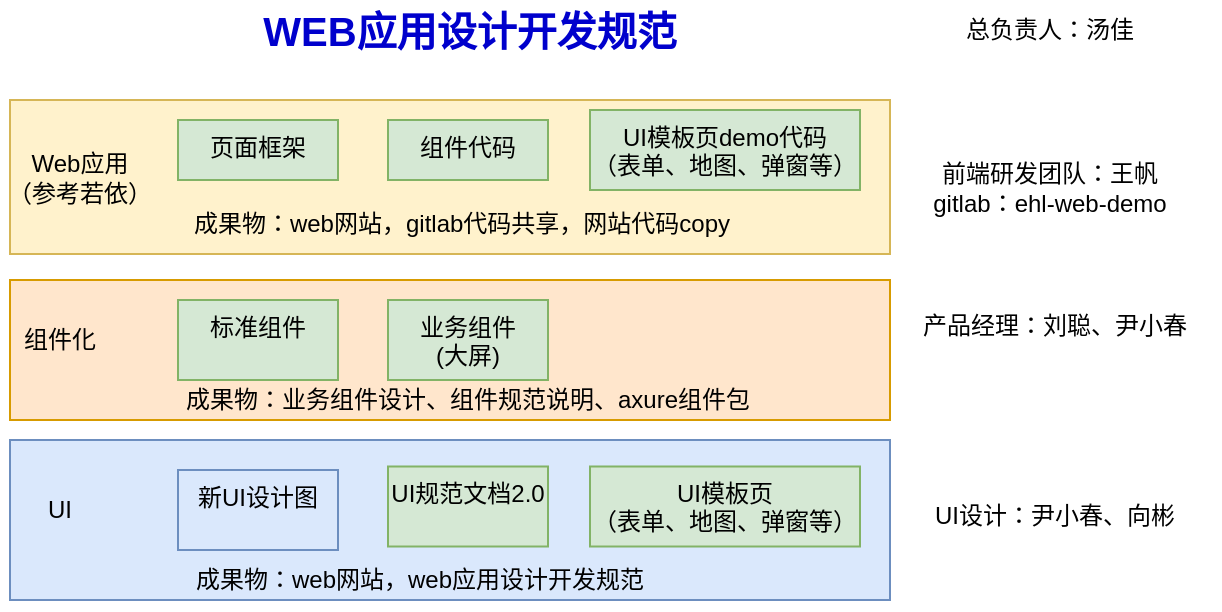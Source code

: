 <mxfile version="24.3.0" type="github">
  <diagram name="UI及组件化" id="z0EhWLpogA51Fq5rZ20b">
    <mxGraphModel dx="989" dy="486" grid="1" gridSize="10" guides="1" tooltips="1" connect="1" arrows="1" fold="1" page="1" pageScale="1" pageWidth="827" pageHeight="1169" math="0" shadow="0">
      <root>
        <mxCell id="0" />
        <mxCell id="1" parent="0" />
        <mxCell id="tG885CDq0jZlOQL7Jjer-1" value="" style="rounded=0;whiteSpace=wrap;html=1;fillColor=#fff2cc;strokeColor=#d6b656;" vertex="1" parent="1">
          <mxGeometry x="40" y="170" width="440" height="77" as="geometry" />
        </mxCell>
        <mxCell id="tG885CDq0jZlOQL7Jjer-3" value="" style="rounded=0;whiteSpace=wrap;html=1;fillColor=#ffe6cc;strokeColor=#d79b00;" vertex="1" parent="1">
          <mxGeometry x="40" y="260" width="440" height="70" as="geometry" />
        </mxCell>
        <mxCell id="tG885CDq0jZlOQL7Jjer-4" value="" style="rounded=0;whiteSpace=wrap;html=1;fillColor=#dae8fc;strokeColor=#6c8ebf;" vertex="1" parent="1">
          <mxGeometry x="40" y="340" width="440" height="80" as="geometry" />
        </mxCell>
        <mxCell id="tG885CDq0jZlOQL7Jjer-5" value="UI" style="text;html=1;align=center;verticalAlign=middle;whiteSpace=wrap;rounded=0;" vertex="1" parent="1">
          <mxGeometry x="40" y="360" width="50" height="30" as="geometry" />
        </mxCell>
        <mxCell id="tG885CDq0jZlOQL7Jjer-6" value="&lt;span style=&quot;color: rgb(0, 0, 0); font-family: Helvetica; font-size: 12px; font-style: normal; font-variant-ligatures: normal; font-variant-caps: normal; font-weight: 400; letter-spacing: normal; orphans: 2; text-indent: 0px; text-transform: none; widows: 2; word-spacing: 0px; -webkit-text-stroke-width: 0px; white-space: normal; text-decoration-thickness: initial; text-decoration-style: initial; text-decoration-color: initial; float: none; display: inline !important;&quot;&gt;UI规范文档2.0&lt;/span&gt;" style="text;whiteSpace=wrap;html=1;fillColor=#d5e8d4;strokeColor=#82b366;labelBackgroundColor=none;align=center;" vertex="1" parent="1">
          <mxGeometry x="229" y="353.25" width="80" height="40" as="geometry" />
        </mxCell>
        <mxCell id="tG885CDq0jZlOQL7Jjer-7" value="&lt;span style=&quot;font-family: Helvetica; font-size: 12px; font-style: normal; font-variant-ligatures: normal; font-variant-caps: normal; font-weight: 400; letter-spacing: normal; orphans: 2; text-indent: 0px; text-transform: none; widows: 2; word-spacing: 0px; -webkit-text-stroke-width: 0px; white-space: normal; text-decoration-thickness: initial; text-decoration-style: initial; text-decoration-color: initial; float: none; display: inline !important;&quot;&gt;新UI设计图&lt;/span&gt;" style="text;whiteSpace=wrap;html=1;fillColor=#dae8fc;strokeColor=#6c8ebf;fontColor=default;labelBackgroundColor=none;align=center;" vertex="1" parent="1">
          <mxGeometry x="124" y="355" width="80" height="40" as="geometry" />
        </mxCell>
        <mxCell id="tG885CDq0jZlOQL7Jjer-8" value="&lt;span style=&quot;color: rgb(0, 0, 0); font-family: Helvetica; font-size: 12px; font-style: normal; font-variant-ligatures: normal; font-variant-caps: normal; font-weight: 400; letter-spacing: normal; orphans: 2; text-indent: 0px; text-transform: none; widows: 2; word-spacing: 0px; -webkit-text-stroke-width: 0px; white-space: normal; text-decoration-thickness: initial; text-decoration-style: initial; text-decoration-color: initial; float: none; display: inline !important;&quot;&gt;UI模板页&lt;/span&gt;&lt;div&gt;&lt;span style=&quot;color: rgb(0, 0, 0); font-family: Helvetica; font-size: 12px; font-style: normal; font-variant-ligatures: normal; font-variant-caps: normal; font-weight: 400; letter-spacing: normal; orphans: 2; text-indent: 0px; text-transform: none; widows: 2; word-spacing: 0px; -webkit-text-stroke-width: 0px; white-space: normal; text-decoration-thickness: initial; text-decoration-style: initial; text-decoration-color: initial; float: none; display: inline !important;&quot;&gt;（表单、地图、弹窗等）&lt;/span&gt;&lt;/div&gt;" style="text;whiteSpace=wrap;html=1;fillColor=#d5e8d4;strokeColor=#82b366;labelBackgroundColor=none;align=center;" vertex="1" parent="1">
          <mxGeometry x="330" y="353.25" width="135" height="40" as="geometry" />
        </mxCell>
        <mxCell id="tG885CDq0jZlOQL7Jjer-9" value="组件化" style="text;html=1;align=center;verticalAlign=middle;whiteSpace=wrap;rounded=0;" vertex="1" parent="1">
          <mxGeometry x="40" y="275" width="50" height="30" as="geometry" />
        </mxCell>
        <mxCell id="tG885CDq0jZlOQL7Jjer-10" value="&lt;div style=&quot;&quot;&gt;&lt;span style=&quot;background-color: initial;&quot;&gt;标准组件&lt;/span&gt;&lt;/div&gt;" style="text;whiteSpace=wrap;html=1;fillColor=#d5e8d4;strokeColor=#82b366;labelBackgroundColor=none;align=center;" vertex="1" parent="1">
          <mxGeometry x="124" y="270" width="80" height="40" as="geometry" />
        </mxCell>
        <mxCell id="tG885CDq0jZlOQL7Jjer-11" value="&lt;div style=&quot;&quot;&gt;&lt;span style=&quot;background-color: initial;&quot;&gt;业务组件&lt;/span&gt;&lt;/div&gt;&lt;div style=&quot;&quot;&gt;&lt;span style=&quot;background-color: initial;&quot;&gt;(大屏)&lt;/span&gt;&lt;/div&gt;" style="text;whiteSpace=wrap;html=1;fillColor=#d5e8d4;strokeColor=#82b366;labelBackgroundColor=none;align=center;" vertex="1" parent="1">
          <mxGeometry x="229" y="270" width="80" height="40" as="geometry" />
        </mxCell>
        <mxCell id="tG885CDq0jZlOQL7Jjer-12" value="Web应用&lt;div&gt;（参考若依）&lt;/div&gt;" style="text;html=1;align=center;verticalAlign=middle;whiteSpace=wrap;rounded=0;" vertex="1" parent="1">
          <mxGeometry x="35" y="193.5" width="80" height="30" as="geometry" />
        </mxCell>
        <mxCell id="tG885CDq0jZlOQL7Jjer-13" value="WEB应用设计开发规范" style="text;html=1;align=center;verticalAlign=middle;whiteSpace=wrap;rounded=0;fontSize=20;fontStyle=1;fontColor=#0000CC;" vertex="1" parent="1">
          <mxGeometry x="50" y="120" width="440" height="30" as="geometry" />
        </mxCell>
        <mxCell id="tG885CDq0jZlOQL7Jjer-14" value="&lt;div style=&quot;&quot;&gt;页面框架&lt;/div&gt;" style="text;whiteSpace=wrap;html=1;fillColor=#d5e8d4;strokeColor=#82b366;labelBackgroundColor=none;align=center;" vertex="1" parent="1">
          <mxGeometry x="124" y="180" width="80" height="30" as="geometry" />
        </mxCell>
        <mxCell id="tG885CDq0jZlOQL7Jjer-16" value="组件代码" style="text;whiteSpace=wrap;html=1;fillColor=#d5e8d4;strokeColor=#82b366;labelBackgroundColor=none;align=center;" vertex="1" parent="1">
          <mxGeometry x="229" y="180" width="80" height="30" as="geometry" />
        </mxCell>
        <mxCell id="tG885CDq0jZlOQL7Jjer-17" value="前端研发团队：王帆&lt;div&gt;gitlab：ehl-web-demo&lt;/div&gt;" style="text;html=1;align=center;verticalAlign=middle;whiteSpace=wrap;rounded=0;" vertex="1" parent="1">
          <mxGeometry x="480" y="193.5" width="160" height="40" as="geometry" />
        </mxCell>
        <mxCell id="tG885CDq0jZlOQL7Jjer-18" value="产品经理：刘聪、尹小春" style="text;html=1;align=center;verticalAlign=middle;whiteSpace=wrap;rounded=0;" vertex="1" parent="1">
          <mxGeometry x="480" y="268.25" width="165" height="30" as="geometry" />
        </mxCell>
        <mxCell id="tG885CDq0jZlOQL7Jjer-19" value="UI设计：尹小春、向彬" style="text;html=1;align=center;verticalAlign=middle;whiteSpace=wrap;rounded=0;" vertex="1" parent="1">
          <mxGeometry x="480" y="363.25" width="165" height="30" as="geometry" />
        </mxCell>
        <mxCell id="tG885CDq0jZlOQL7Jjer-21" value="成果物：web网站，gitlab代码共享，网站代码copy" style="text;html=1;align=center;verticalAlign=middle;whiteSpace=wrap;rounded=0;" vertex="1" parent="1">
          <mxGeometry x="111" y="217" width="310" height="30" as="geometry" />
        </mxCell>
        <mxCell id="tG885CDq0jZlOQL7Jjer-22" value="成果物：业务组件设计、组件规范说明、axure组件包" style="text;html=1;align=center;verticalAlign=middle;whiteSpace=wrap;rounded=0;" vertex="1" parent="1">
          <mxGeometry x="111" y="305" width="316" height="30" as="geometry" />
        </mxCell>
        <mxCell id="tG885CDq0jZlOQL7Jjer-23" value="&lt;span style=&quot;color: rgb(0, 0, 0); font-family: Helvetica; font-size: 12px; font-style: normal; font-variant-ligatures: normal; font-variant-caps: normal; font-weight: 400; letter-spacing: normal; orphans: 2; text-indent: 0px; text-transform: none; widows: 2; word-spacing: 0px; -webkit-text-stroke-width: 0px; white-space: normal; text-decoration-thickness: initial; text-decoration-style: initial; text-decoration-color: initial; float: none; display: inline !important;&quot;&gt;UI模板页demo代码&lt;/span&gt;&lt;div&gt;&lt;span style=&quot;color: rgb(0, 0, 0); font-family: Helvetica; font-size: 12px; font-style: normal; font-variant-ligatures: normal; font-variant-caps: normal; font-weight: 400; letter-spacing: normal; orphans: 2; text-indent: 0px; text-transform: none; widows: 2; word-spacing: 0px; -webkit-text-stroke-width: 0px; white-space: normal; text-decoration-thickness: initial; text-decoration-style: initial; text-decoration-color: initial; float: none; display: inline !important;&quot;&gt;（表单、地图、弹窗等）&lt;/span&gt;&lt;/div&gt;" style="text;whiteSpace=wrap;html=1;fillColor=#d5e8d4;strokeColor=#82b366;labelBackgroundColor=none;align=center;" vertex="1" parent="1">
          <mxGeometry x="330" y="175" width="135" height="40" as="geometry" />
        </mxCell>
        <mxCell id="tG885CDq0jZlOQL7Jjer-24" value="成果物：web网站，web应用设计开发规范" style="text;html=1;align=center;verticalAlign=middle;whiteSpace=wrap;rounded=0;" vertex="1" parent="1">
          <mxGeometry x="100" y="395" width="290" height="30" as="geometry" />
        </mxCell>
        <mxCell id="tG885CDq0jZlOQL7Jjer-26" value="总负责人：汤佳" style="text;html=1;align=center;verticalAlign=middle;whiteSpace=wrap;rounded=0;" vertex="1" parent="1">
          <mxGeometry x="480" y="120" width="160" height="30" as="geometry" />
        </mxCell>
      </root>
    </mxGraphModel>
  </diagram>
</mxfile>

